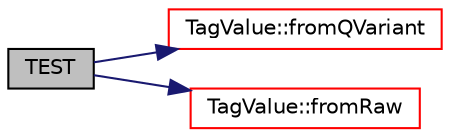 digraph "TEST"
{
 // LATEX_PDF_SIZE
  edge [fontname="Helvetica",fontsize="10",labelfontname="Helvetica",labelfontsize="10"];
  node [fontname="Helvetica",fontsize="10",shape=record];
  rankdir="LR";
  Node1 [label="TEST",height=0.2,width=0.4,color="black", fillcolor="grey75", style="filled", fontcolor="black",tooltip=" "];
  Node1 -> Node2 [color="midnightblue",fontsize="10",style="solid",fontname="Helvetica"];
  Node2 [label="TagValue::fromQVariant",height=0.2,width=0.4,color="red", fillcolor="white", style="filled",URL="$class_tag_value.html#aa97dabc4424d27970dbf07bbecb725da",tooltip=" "];
  Node1 -> Node5 [color="midnightblue",fontsize="10",style="solid",fontname="Helvetica"];
  Node5 [label="TagValue::fromRaw",height=0.2,width=0.4,color="red", fillcolor="white", style="filled",URL="$class_tag_value.html#a23a09559a3f5de9a89b8a237fc2af081",tooltip=" "];
}
